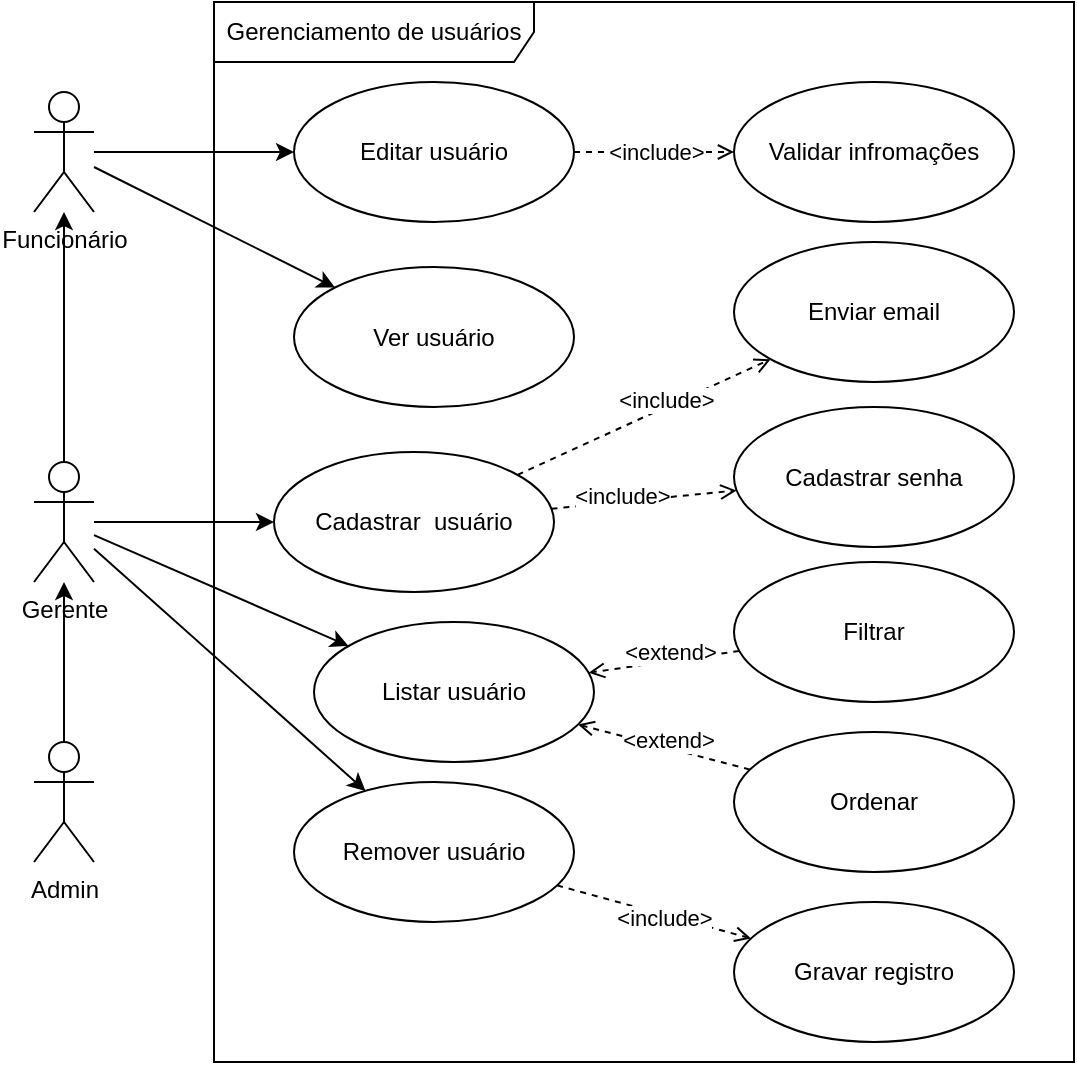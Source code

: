<mxfile>
    <diagram id="1rp1a6R5mq93zJZA4NGD" name="Page-1">
        <mxGraphModel dx="1039" dy="760" grid="1" gridSize="10" guides="1" tooltips="1" connect="1" arrows="1" fold="1" page="1" pageScale="1" pageWidth="827" pageHeight="1169" math="0" shadow="0">
            <root>
                <mxCell id="0"/>
                <mxCell id="1" parent="0"/>
                <mxCell id="2" value="Gerenciamento de usuários" style="shape=umlFrame;whiteSpace=wrap;html=1;width=160;height=30;" parent="1" vertex="1">
                    <mxGeometry x="200" y="40" width="430" height="530" as="geometry"/>
                </mxCell>
                <mxCell id="7" style="edgeStyle=none;html=1;" parent="1" source="3" target="4" edge="1">
                    <mxGeometry relative="1" as="geometry"/>
                </mxCell>
                <mxCell id="3" value="Admin" style="shape=umlActor;verticalLabelPosition=bottom;verticalAlign=top;html=1;" parent="1" vertex="1">
                    <mxGeometry x="110" y="410" width="30" height="60" as="geometry"/>
                </mxCell>
                <mxCell id="6" value="" style="edgeStyle=none;html=1;" parent="1" source="4" target="5" edge="1">
                    <mxGeometry relative="1" as="geometry"/>
                </mxCell>
                <mxCell id="25" style="edgeStyle=none;html=1;endArrow=classic;endFill=1;" parent="1" source="4" target="8" edge="1">
                    <mxGeometry relative="1" as="geometry"/>
                </mxCell>
                <mxCell id="26" style="edgeStyle=none;html=1;endArrow=classic;endFill=1;" parent="1" source="4" target="11" edge="1">
                    <mxGeometry relative="1" as="geometry"/>
                </mxCell>
                <mxCell id="27" style="edgeStyle=none;html=1;endArrow=classic;endFill=1;" parent="1" source="4" target="10" edge="1">
                    <mxGeometry relative="1" as="geometry"/>
                </mxCell>
                <mxCell id="4" value="Gerente" style="shape=umlActor;verticalLabelPosition=bottom;verticalAlign=top;html=1;" parent="1" vertex="1">
                    <mxGeometry x="110" y="270" width="30" height="60" as="geometry"/>
                </mxCell>
                <mxCell id="17" style="edgeStyle=none;html=1;" parent="1" source="5" target="9" edge="1">
                    <mxGeometry relative="1" as="geometry"/>
                </mxCell>
                <mxCell id="18" style="edgeStyle=none;html=1;" parent="1" source="5" target="12" edge="1">
                    <mxGeometry relative="1" as="geometry"/>
                </mxCell>
                <mxCell id="5" value="Funcionário" style="shape=umlActor;verticalLabelPosition=bottom;verticalAlign=top;html=1;" parent="1" vertex="1">
                    <mxGeometry x="110" y="85" width="30" height="60" as="geometry"/>
                </mxCell>
                <mxCell id="19" style="edgeStyle=none;html=1;dashed=1;endArrow=open;endFill=0;" parent="1" source="8" target="15" edge="1">
                    <mxGeometry relative="1" as="geometry"/>
                </mxCell>
                <mxCell id="28" value="&amp;lt;include&amp;gt;" style="edgeLabel;html=1;align=center;verticalAlign=middle;resizable=0;points=[];" vertex="1" connectable="0" parent="19">
                    <mxGeometry x="0.509" y="2" relative="1" as="geometry">
                        <mxPoint x="-21" y="8" as="offset"/>
                    </mxGeometry>
                </mxCell>
                <mxCell id="20" style="edgeStyle=none;html=1;dashed=1;endArrow=open;endFill=0;" parent="1" source="8" target="16" edge="1">
                    <mxGeometry relative="1" as="geometry"/>
                </mxCell>
                <mxCell id="29" value="&amp;lt;include&amp;gt;" style="edgeLabel;html=1;align=center;verticalAlign=middle;resizable=0;points=[];" vertex="1" connectable="0" parent="20">
                    <mxGeometry x="-0.234" y="3" relative="1" as="geometry">
                        <mxPoint as="offset"/>
                    </mxGeometry>
                </mxCell>
                <mxCell id="8" value="Cadastrar&amp;nbsp; usuário" style="ellipse;whiteSpace=wrap;html=1;" parent="1" vertex="1">
                    <mxGeometry x="230" y="265" width="140" height="70" as="geometry"/>
                </mxCell>
                <mxCell id="34" style="edgeStyle=none;html=1;endArrow=open;endFill=0;dashed=1;" edge="1" parent="1" source="9" target="33">
                    <mxGeometry relative="1" as="geometry"/>
                </mxCell>
                <mxCell id="35" value="&amp;lt;include&amp;gt;" style="edgeLabel;html=1;align=center;verticalAlign=middle;resizable=0;points=[];" vertex="1" connectable="0" parent="34">
                    <mxGeometry x="-0.593" y="-1" relative="1" as="geometry">
                        <mxPoint x="24" y="-1" as="offset"/>
                    </mxGeometry>
                </mxCell>
                <mxCell id="9" value="Editar usuário" style="ellipse;whiteSpace=wrap;html=1;" parent="1" vertex="1">
                    <mxGeometry x="240" y="80" width="140" height="70" as="geometry"/>
                </mxCell>
                <mxCell id="24" style="edgeStyle=none;html=1;dashed=1;endArrow=open;endFill=0;" parent="1" source="10" target="23" edge="1">
                    <mxGeometry relative="1" as="geometry"/>
                </mxCell>
                <mxCell id="32" value="&amp;lt;include&amp;gt;" style="edgeLabel;html=1;align=center;verticalAlign=middle;resizable=0;points=[];" vertex="1" connectable="0" parent="24">
                    <mxGeometry x="0.228" relative="1" as="geometry">
                        <mxPoint x="-7" as="offset"/>
                    </mxGeometry>
                </mxCell>
                <mxCell id="10" value="Remover usuário" style="ellipse;whiteSpace=wrap;html=1;" parent="1" vertex="1">
                    <mxGeometry x="240" y="430" width="140" height="70" as="geometry"/>
                </mxCell>
                <mxCell id="11" value="Listar usuário" style="ellipse;whiteSpace=wrap;html=1;" parent="1" vertex="1">
                    <mxGeometry x="250" y="350" width="140" height="70" as="geometry"/>
                </mxCell>
                <mxCell id="12" value="Ver usuário" style="ellipse;whiteSpace=wrap;html=1;" parent="1" vertex="1">
                    <mxGeometry x="240" y="172.5" width="140" height="70" as="geometry"/>
                </mxCell>
                <mxCell id="21" style="edgeStyle=none;html=1;dashed=1;endArrow=open;endFill=0;" parent="1" source="13" target="11" edge="1">
                    <mxGeometry relative="1" as="geometry"/>
                </mxCell>
                <mxCell id="30" value="&amp;lt;extend&amp;gt;" style="edgeLabel;html=1;align=center;verticalAlign=middle;resizable=0;points=[];" vertex="1" connectable="0" parent="21">
                    <mxGeometry x="-0.506" relative="1" as="geometry">
                        <mxPoint x="-16" y="-2" as="offset"/>
                    </mxGeometry>
                </mxCell>
                <mxCell id="13" value="Filtrar" style="ellipse;whiteSpace=wrap;html=1;" parent="1" vertex="1">
                    <mxGeometry x="460" y="320" width="140" height="70" as="geometry"/>
                </mxCell>
                <mxCell id="22" style="edgeStyle=none;html=1;dashed=1;endArrow=open;endFill=0;" parent="1" source="14" target="11" edge="1">
                    <mxGeometry relative="1" as="geometry"/>
                </mxCell>
                <mxCell id="31" value="&amp;lt;extend&amp;gt;" style="edgeLabel;html=1;align=center;verticalAlign=middle;resizable=0;points=[];" vertex="1" connectable="0" parent="22">
                    <mxGeometry x="0.309" relative="1" as="geometry">
                        <mxPoint x="15" as="offset"/>
                    </mxGeometry>
                </mxCell>
                <mxCell id="14" value="Ordenar" style="ellipse;whiteSpace=wrap;html=1;" parent="1" vertex="1">
                    <mxGeometry x="460" y="405" width="140" height="70" as="geometry"/>
                </mxCell>
                <mxCell id="15" value="Enviar email" style="ellipse;whiteSpace=wrap;html=1;" parent="1" vertex="1">
                    <mxGeometry x="460" y="160" width="140" height="70" as="geometry"/>
                </mxCell>
                <mxCell id="16" value="Cadastrar senha" style="ellipse;whiteSpace=wrap;html=1;" parent="1" vertex="1">
                    <mxGeometry x="460" y="242.5" width="140" height="70" as="geometry"/>
                </mxCell>
                <mxCell id="23" value="Gravar registro" style="ellipse;whiteSpace=wrap;html=1;" parent="1" vertex="1">
                    <mxGeometry x="460" y="490" width="140" height="70" as="geometry"/>
                </mxCell>
                <mxCell id="33" value="Validar infromações" style="ellipse;whiteSpace=wrap;html=1;" vertex="1" parent="1">
                    <mxGeometry x="460" y="80" width="140" height="70" as="geometry"/>
                </mxCell>
            </root>
        </mxGraphModel>
    </diagram>
</mxfile>